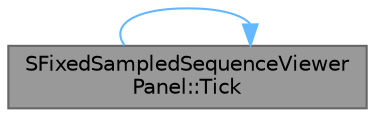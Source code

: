 digraph "SFixedSampledSequenceViewerPanel::Tick"
{
 // INTERACTIVE_SVG=YES
 // LATEX_PDF_SIZE
  bgcolor="transparent";
  edge [fontname=Helvetica,fontsize=10,labelfontname=Helvetica,labelfontsize=10];
  node [fontname=Helvetica,fontsize=10,shape=box,height=0.2,width=0.4];
  rankdir="LR";
  Node1 [id="Node000001",label="SFixedSampledSequenceViewer\lPanel::Tick",height=0.2,width=0.4,color="gray40", fillcolor="grey60", style="filled", fontcolor="black",tooltip="Whether the value grid should be drawn or not."];
  Node1 -> Node1 [id="edge1_Node000001_Node000001",color="steelblue1",style="solid",tooltip=" "];
}
